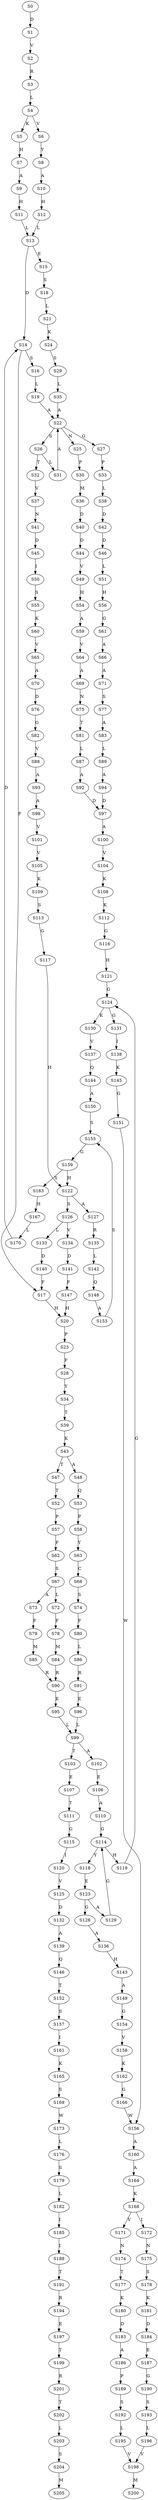 strict digraph  {
	S0 -> S1 [ label = D ];
	S1 -> S2 [ label = V ];
	S2 -> S3 [ label = R ];
	S3 -> S4 [ label = L ];
	S4 -> S5 [ label = K ];
	S4 -> S6 [ label = V ];
	S5 -> S7 [ label = H ];
	S6 -> S8 [ label = Y ];
	S7 -> S9 [ label = A ];
	S8 -> S10 [ label = A ];
	S9 -> S11 [ label = H ];
	S10 -> S12 [ label = H ];
	S11 -> S13 [ label = L ];
	S12 -> S13 [ label = L ];
	S13 -> S14 [ label = D ];
	S13 -> S15 [ label = E ];
	S14 -> S16 [ label = S ];
	S14 -> S17 [ label = F ];
	S15 -> S18 [ label = S ];
	S16 -> S19 [ label = L ];
	S17 -> S20 [ label = H ];
	S18 -> S21 [ label = L ];
	S19 -> S22 [ label = A ];
	S20 -> S23 [ label = P ];
	S21 -> S24 [ label = K ];
	S22 -> S25 [ label = N ];
	S22 -> S26 [ label = S ];
	S22 -> S27 [ label = G ];
	S23 -> S28 [ label = F ];
	S24 -> S29 [ label = S ];
	S25 -> S30 [ label = P ];
	S26 -> S31 [ label = L ];
	S26 -> S32 [ label = T ];
	S27 -> S33 [ label = P ];
	S28 -> S34 [ label = Y ];
	S29 -> S35 [ label = L ];
	S30 -> S36 [ label = M ];
	S31 -> S22 [ label = A ];
	S32 -> S37 [ label = V ];
	S33 -> S38 [ label = L ];
	S34 -> S39 [ label = T ];
	S35 -> S22 [ label = A ];
	S36 -> S40 [ label = D ];
	S37 -> S41 [ label = N ];
	S38 -> S42 [ label = D ];
	S39 -> S43 [ label = K ];
	S40 -> S44 [ label = D ];
	S41 -> S45 [ label = D ];
	S42 -> S46 [ label = D ];
	S43 -> S47 [ label = T ];
	S43 -> S48 [ label = A ];
	S44 -> S49 [ label = V ];
	S45 -> S50 [ label = I ];
	S46 -> S51 [ label = L ];
	S47 -> S52 [ label = T ];
	S48 -> S53 [ label = Q ];
	S49 -> S54 [ label = H ];
	S50 -> S55 [ label = S ];
	S51 -> S56 [ label = H ];
	S52 -> S57 [ label = P ];
	S53 -> S58 [ label = P ];
	S54 -> S59 [ label = A ];
	S55 -> S60 [ label = K ];
	S56 -> S61 [ label = G ];
	S57 -> S62 [ label = F ];
	S58 -> S63 [ label = Y ];
	S59 -> S64 [ label = V ];
	S60 -> S65 [ label = V ];
	S61 -> S66 [ label = A ];
	S62 -> S67 [ label = S ];
	S63 -> S68 [ label = C ];
	S64 -> S69 [ label = A ];
	S65 -> S70 [ label = A ];
	S66 -> S71 [ label = A ];
	S67 -> S72 [ label = L ];
	S67 -> S73 [ label = A ];
	S68 -> S74 [ label = S ];
	S69 -> S75 [ label = N ];
	S70 -> S76 [ label = D ];
	S71 -> S77 [ label = S ];
	S72 -> S78 [ label = F ];
	S73 -> S79 [ label = F ];
	S74 -> S80 [ label = F ];
	S75 -> S81 [ label = T ];
	S76 -> S82 [ label = G ];
	S77 -> S83 [ label = A ];
	S78 -> S84 [ label = M ];
	S79 -> S85 [ label = M ];
	S80 -> S86 [ label = L ];
	S81 -> S87 [ label = L ];
	S82 -> S88 [ label = V ];
	S83 -> S89 [ label = L ];
	S84 -> S90 [ label = R ];
	S85 -> S90 [ label = R ];
	S86 -> S91 [ label = R ];
	S87 -> S92 [ label = A ];
	S88 -> S93 [ label = A ];
	S89 -> S94 [ label = A ];
	S90 -> S95 [ label = E ];
	S91 -> S96 [ label = E ];
	S92 -> S97 [ label = D ];
	S93 -> S98 [ label = A ];
	S94 -> S97 [ label = D ];
	S95 -> S99 [ label = L ];
	S96 -> S99 [ label = L ];
	S97 -> S100 [ label = A ];
	S98 -> S101 [ label = V ];
	S99 -> S102 [ label = A ];
	S99 -> S103 [ label = T ];
	S100 -> S104 [ label = V ];
	S101 -> S105 [ label = V ];
	S102 -> S106 [ label = E ];
	S103 -> S107 [ label = E ];
	S104 -> S108 [ label = K ];
	S105 -> S109 [ label = K ];
	S106 -> S110 [ label = A ];
	S107 -> S111 [ label = T ];
	S108 -> S112 [ label = K ];
	S109 -> S113 [ label = S ];
	S110 -> S114 [ label = G ];
	S111 -> S115 [ label = G ];
	S112 -> S116 [ label = G ];
	S113 -> S117 [ label = G ];
	S114 -> S118 [ label = Y ];
	S114 -> S119 [ label = H ];
	S115 -> S120 [ label = I ];
	S116 -> S121 [ label = H ];
	S117 -> S122 [ label = H ];
	S118 -> S123 [ label = E ];
	S119 -> S124 [ label = G ];
	S120 -> S125 [ label = V ];
	S121 -> S124 [ label = G ];
	S122 -> S126 [ label = S ];
	S122 -> S127 [ label = A ];
	S123 -> S128 [ label = G ];
	S123 -> S129 [ label = A ];
	S124 -> S130 [ label = K ];
	S124 -> S131 [ label = G ];
	S125 -> S132 [ label = D ];
	S126 -> S133 [ label = L ];
	S126 -> S134 [ label = V ];
	S127 -> S135 [ label = R ];
	S128 -> S136 [ label = A ];
	S129 -> S114 [ label = G ];
	S130 -> S137 [ label = V ];
	S131 -> S138 [ label = I ];
	S132 -> S139 [ label = A ];
	S133 -> S140 [ label = D ];
	S134 -> S141 [ label = D ];
	S135 -> S142 [ label = L ];
	S136 -> S143 [ label = H ];
	S137 -> S144 [ label = Q ];
	S138 -> S145 [ label = K ];
	S139 -> S146 [ label = Q ];
	S140 -> S17 [ label = F ];
	S141 -> S147 [ label = F ];
	S142 -> S148 [ label = Q ];
	S143 -> S149 [ label = A ];
	S144 -> S150 [ label = A ];
	S145 -> S151 [ label = G ];
	S146 -> S152 [ label = T ];
	S147 -> S20 [ label = H ];
	S148 -> S153 [ label = A ];
	S149 -> S154 [ label = G ];
	S150 -> S155 [ label = S ];
	S151 -> S156 [ label = W ];
	S152 -> S157 [ label = S ];
	S153 -> S155 [ label = S ];
	S154 -> S158 [ label = V ];
	S155 -> S159 [ label = G ];
	S156 -> S160 [ label = A ];
	S157 -> S161 [ label = I ];
	S158 -> S162 [ label = K ];
	S159 -> S122 [ label = H ];
	S159 -> S163 [ label = S ];
	S160 -> S164 [ label = A ];
	S161 -> S165 [ label = K ];
	S162 -> S166 [ label = G ];
	S163 -> S167 [ label = H ];
	S164 -> S168 [ label = K ];
	S165 -> S169 [ label = S ];
	S166 -> S156 [ label = W ];
	S167 -> S170 [ label = L ];
	S168 -> S171 [ label = V ];
	S168 -> S172 [ label = I ];
	S169 -> S173 [ label = W ];
	S170 -> S14 [ label = D ];
	S171 -> S174 [ label = N ];
	S172 -> S175 [ label = N ];
	S173 -> S176 [ label = L ];
	S174 -> S177 [ label = T ];
	S175 -> S178 [ label = S ];
	S176 -> S179 [ label = S ];
	S177 -> S180 [ label = K ];
	S178 -> S181 [ label = K ];
	S179 -> S182 [ label = L ];
	S180 -> S183 [ label = D ];
	S181 -> S184 [ label = D ];
	S182 -> S185 [ label = I ];
	S183 -> S186 [ label = A ];
	S184 -> S187 [ label = E ];
	S185 -> S188 [ label = I ];
	S186 -> S189 [ label = P ];
	S187 -> S190 [ label = G ];
	S188 -> S191 [ label = T ];
	S189 -> S192 [ label = S ];
	S190 -> S193 [ label = S ];
	S191 -> S194 [ label = R ];
	S192 -> S195 [ label = L ];
	S193 -> S196 [ label = L ];
	S194 -> S197 [ label = E ];
	S195 -> S198 [ label = V ];
	S196 -> S198 [ label = V ];
	S197 -> S199 [ label = T ];
	S198 -> S200 [ label = M ];
	S199 -> S201 [ label = R ];
	S201 -> S202 [ label = T ];
	S202 -> S203 [ label = L ];
	S203 -> S204 [ label = S ];
	S204 -> S205 [ label = M ];
}
